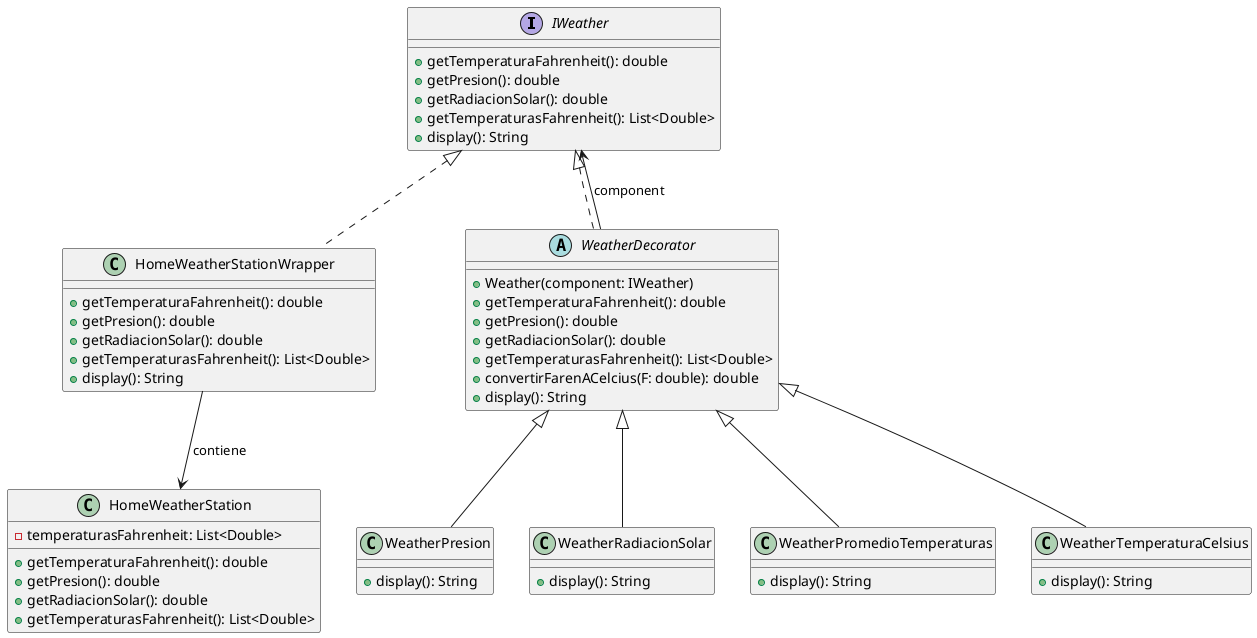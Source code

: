 @startuml

interface IWeather {
    +getTemperaturaFahrenheit(): double
    +getPresion(): double
    +getRadiacionSolar(): double
    +getTemperaturasFahrenheit(): List<Double>
    +display(): String
}

class HomeWeatherStation {
    -temperaturasFahrenheit: List<Double>
    +getTemperaturaFahrenheit(): double
    +getPresion(): double
    +getRadiacionSolar(): double
    +getTemperaturasFahrenheit(): List<Double>
}

class HomeWeatherStationWrapper implements IWeather {
    +getTemperaturaFahrenheit(): double
    +getPresion(): double
    +getRadiacionSolar(): double
    +getTemperaturasFahrenheit(): List<Double>
    +display(): String
}

HomeWeatherStationWrapper --> HomeWeatherStation: contiene


' Decorator base


abstract class WeatherDecorator implements IWeather{
    +Weather(component: IWeather)
    +getTemperaturaFahrenheit(): double
    +getPresion(): double
    +getRadiacionSolar(): double
    +getTemperaturasFahrenheit(): List<Double>
    +convertirFarenACelcius(F: double): double
    +display(): String
}

WeatherDecorator --> IWeather: component


' Decoradores concretos


class WeatherPresion extends WeatherDecorator {
    +display(): String
}

class WeatherRadiacionSolar extends WeatherDecorator {
    +display(): String
}

class WeatherPromedioTemperaturas extends WeatherDecorator {
    +display(): String
}

class WeatherTemperaturaCelsius extends WeatherDecorator {
    +display(): String
}


@enduml
